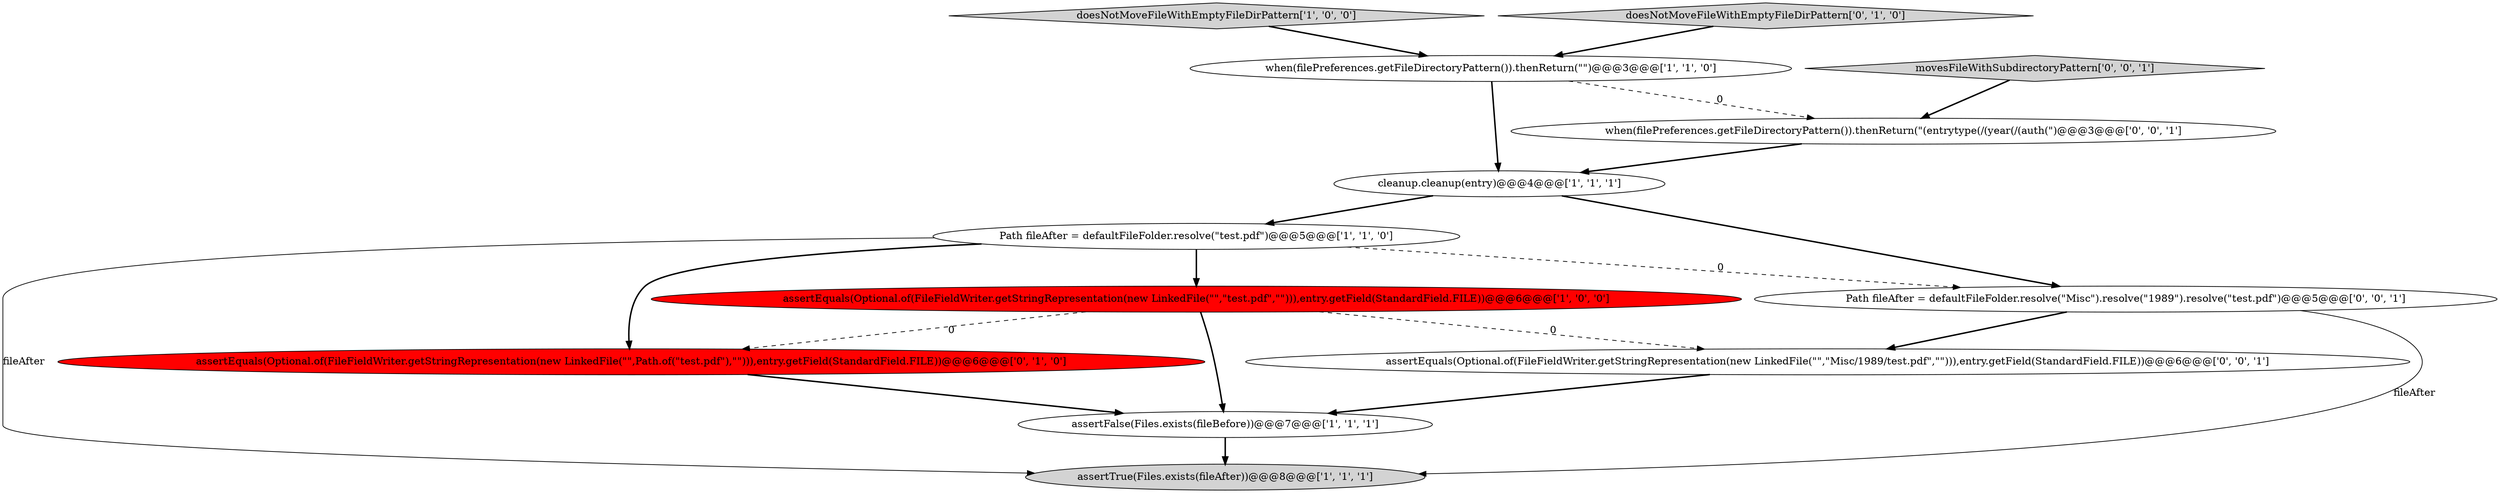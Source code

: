 digraph {
10 [style = filled, label = "assertEquals(Optional.of(FileFieldWriter.getStringRepresentation(new LinkedFile(\"\",\"Misc/1989/test.pdf\",\"\"))),entry.getField(StandardField.FILE))@@@6@@@['0', '0', '1']", fillcolor = white, shape = ellipse image = "AAA0AAABBB3BBB"];
0 [style = filled, label = "assertFalse(Files.exists(fileBefore))@@@7@@@['1', '1', '1']", fillcolor = white, shape = ellipse image = "AAA0AAABBB1BBB"];
9 [style = filled, label = "when(filePreferences.getFileDirectoryPattern()).thenReturn(\"(entrytype(/(year(/(auth(\")@@@3@@@['0', '0', '1']", fillcolor = white, shape = ellipse image = "AAA0AAABBB3BBB"];
4 [style = filled, label = "assertTrue(Files.exists(fileAfter))@@@8@@@['1', '1', '1']", fillcolor = lightgray, shape = ellipse image = "AAA0AAABBB1BBB"];
8 [style = filled, label = "assertEquals(Optional.of(FileFieldWriter.getStringRepresentation(new LinkedFile(\"\",Path.of(\"test.pdf\"),\"\"))),entry.getField(StandardField.FILE))@@@6@@@['0', '1', '0']", fillcolor = red, shape = ellipse image = "AAA1AAABBB2BBB"];
2 [style = filled, label = "when(filePreferences.getFileDirectoryPattern()).thenReturn(\"\")@@@3@@@['1', '1', '0']", fillcolor = white, shape = ellipse image = "AAA0AAABBB1BBB"];
6 [style = filled, label = "cleanup.cleanup(entry)@@@4@@@['1', '1', '1']", fillcolor = white, shape = ellipse image = "AAA0AAABBB1BBB"];
1 [style = filled, label = "doesNotMoveFileWithEmptyFileDirPattern['1', '0', '0']", fillcolor = lightgray, shape = diamond image = "AAA0AAABBB1BBB"];
5 [style = filled, label = "Path fileAfter = defaultFileFolder.resolve(\"test.pdf\")@@@5@@@['1', '1', '0']", fillcolor = white, shape = ellipse image = "AAA0AAABBB1BBB"];
12 [style = filled, label = "Path fileAfter = defaultFileFolder.resolve(\"Misc\").resolve(\"1989\").resolve(\"test.pdf\")@@@5@@@['0', '0', '1']", fillcolor = white, shape = ellipse image = "AAA0AAABBB3BBB"];
7 [style = filled, label = "doesNotMoveFileWithEmptyFileDirPattern['0', '1', '0']", fillcolor = lightgray, shape = diamond image = "AAA0AAABBB2BBB"];
3 [style = filled, label = "assertEquals(Optional.of(FileFieldWriter.getStringRepresentation(new LinkedFile(\"\",\"test.pdf\",\"\"))),entry.getField(StandardField.FILE))@@@6@@@['1', '0', '0']", fillcolor = red, shape = ellipse image = "AAA1AAABBB1BBB"];
11 [style = filled, label = "movesFileWithSubdirectoryPattern['0', '0', '1']", fillcolor = lightgray, shape = diamond image = "AAA0AAABBB3BBB"];
8->0 [style = bold, label=""];
5->3 [style = bold, label=""];
3->8 [style = dashed, label="0"];
5->8 [style = bold, label=""];
6->5 [style = bold, label=""];
10->0 [style = bold, label=""];
1->2 [style = bold, label=""];
12->10 [style = bold, label=""];
5->4 [style = solid, label="fileAfter"];
12->4 [style = solid, label="fileAfter"];
5->12 [style = dashed, label="0"];
3->10 [style = dashed, label="0"];
11->9 [style = bold, label=""];
0->4 [style = bold, label=""];
2->9 [style = dashed, label="0"];
7->2 [style = bold, label=""];
2->6 [style = bold, label=""];
3->0 [style = bold, label=""];
9->6 [style = bold, label=""];
6->12 [style = bold, label=""];
}
